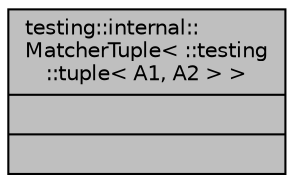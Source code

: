 digraph "testing::internal::MatcherTuple&lt; ::testing::tuple&lt; A1, A2 &gt; &gt;"
{
  edge [fontname="Helvetica",fontsize="10",labelfontname="Helvetica",labelfontsize="10"];
  node [fontname="Helvetica",fontsize="10",shape=record];
  Node1 [label="{testing::internal::\lMatcherTuple\< ::testing\l::tuple\< A1, A2 \> \>\n||}",height=0.2,width=0.4,color="black", fillcolor="grey75", style="filled", fontcolor="black"];
}
